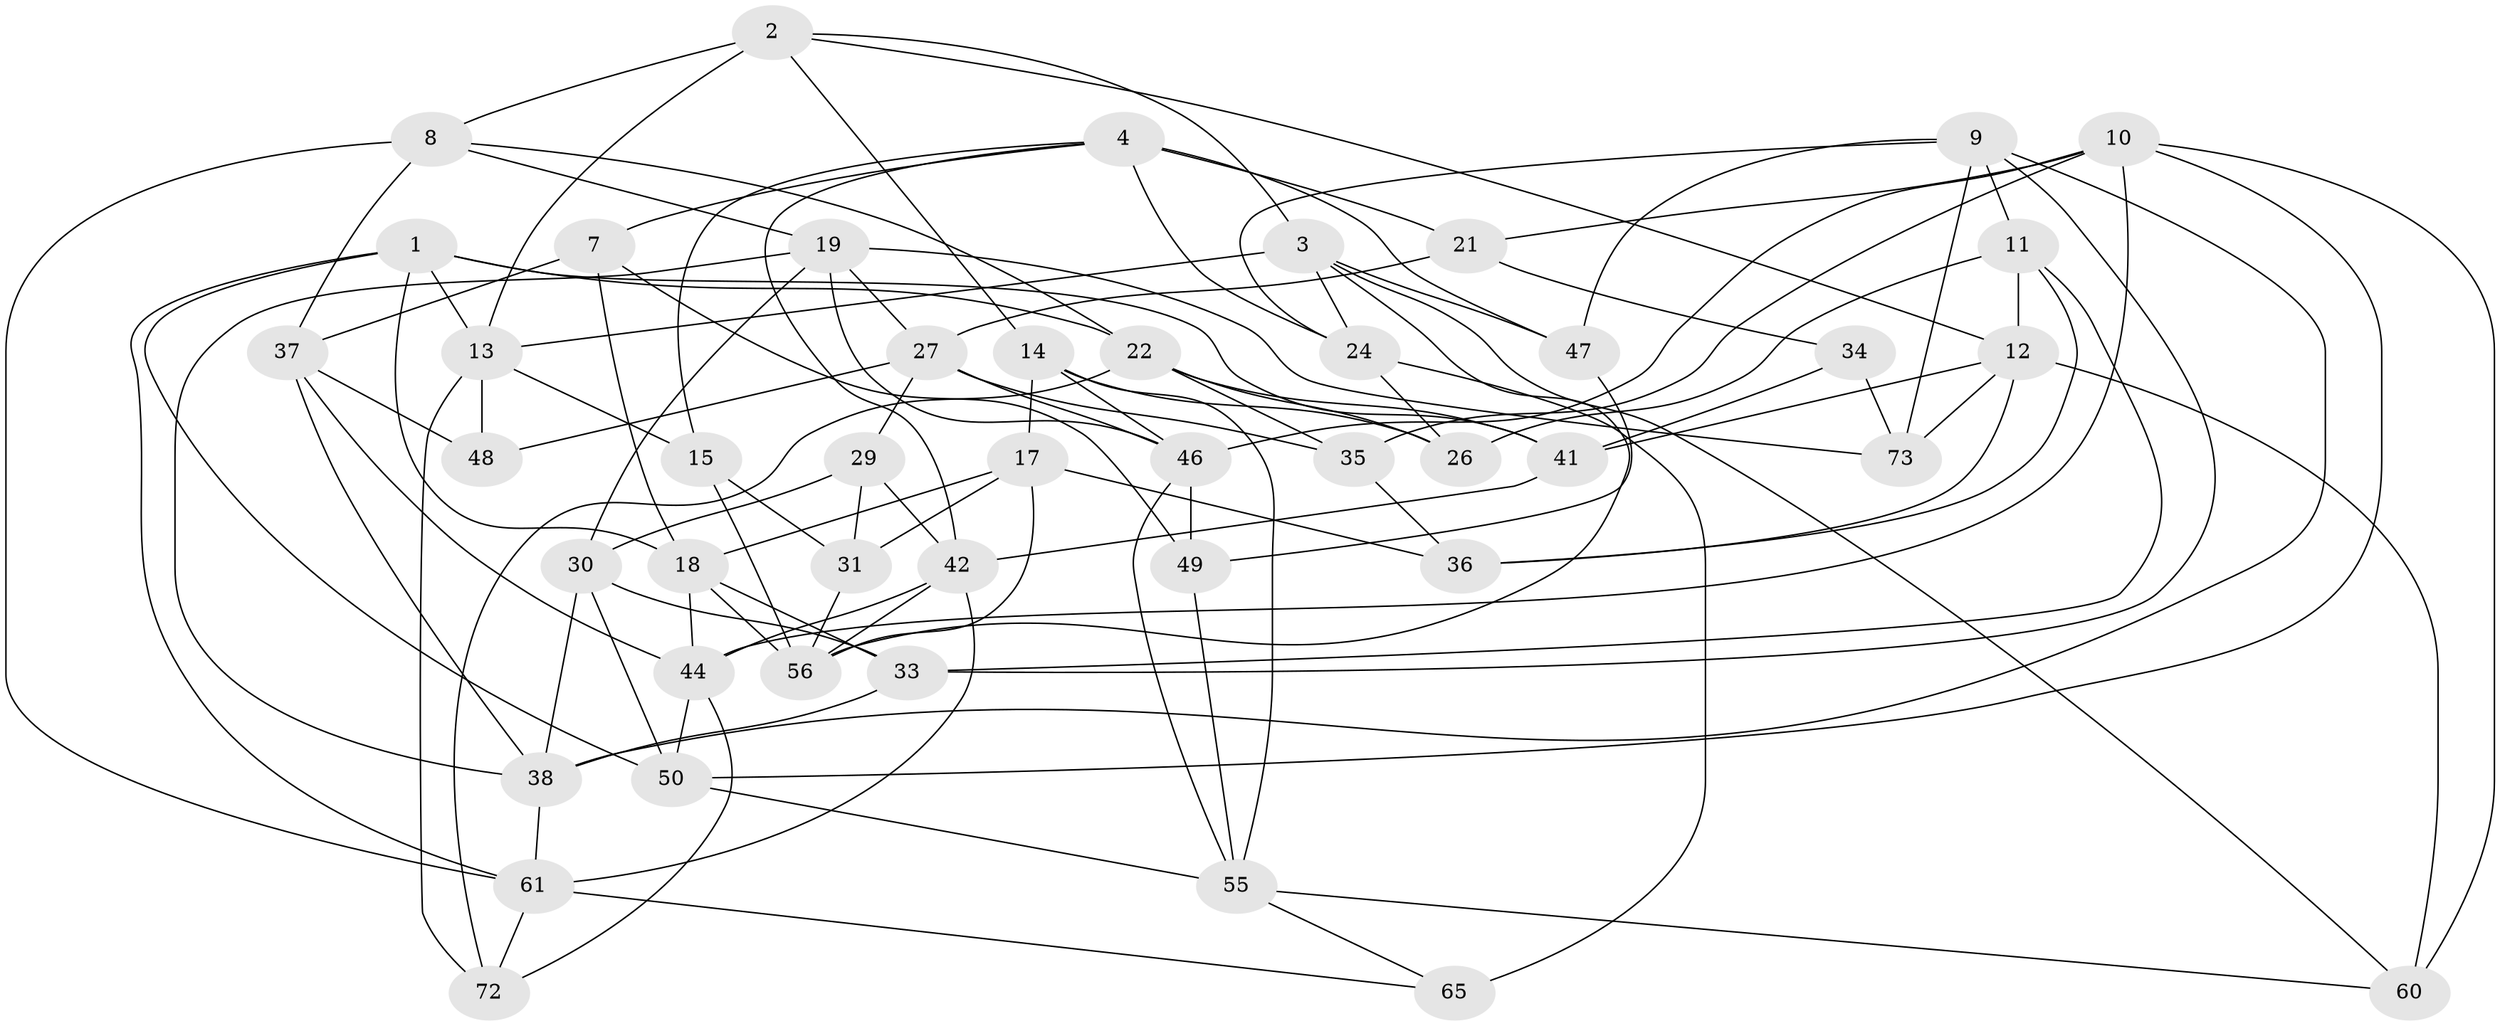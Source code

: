 // Generated by graph-tools (version 1.1) at 2025/52/02/27/25 19:52:31]
// undirected, 45 vertices, 112 edges
graph export_dot {
graph [start="1"]
  node [color=gray90,style=filled];
  1 [super="+62"];
  2 [super="+5"];
  3 [super="+6"];
  4 [super="+20"];
  7;
  8 [super="+28"];
  9 [super="+45"];
  10 [super="+69"];
  11 [super="+39"];
  12 [super="+16"];
  13 [super="+52"];
  14 [super="+32"];
  15;
  17 [super="+23"];
  18 [super="+64"];
  19 [super="+25"];
  21;
  22 [super="+67"];
  24 [super="+59"];
  26;
  27 [super="+57"];
  29;
  30 [super="+40"];
  31;
  33 [super="+58"];
  34;
  35;
  36;
  37 [super="+54"];
  38 [super="+51"];
  41 [super="+70"];
  42 [super="+43"];
  44 [super="+53"];
  46 [super="+71"];
  47;
  48;
  49;
  50 [super="+68"];
  55 [super="+63"];
  56 [super="+74"];
  60;
  61 [super="+66"];
  65;
  72;
  73;
  1 -- 22;
  1 -- 18;
  1 -- 61;
  1 -- 41;
  1 -- 13;
  1 -- 50;
  2 -- 14;
  2 -- 3;
  2 -- 8 [weight=2];
  2 -- 12;
  2 -- 13;
  3 -- 47;
  3 -- 24;
  3 -- 56;
  3 -- 60;
  3 -- 13;
  4 -- 24;
  4 -- 7;
  4 -- 47;
  4 -- 21;
  4 -- 15;
  4 -- 42;
  7 -- 49;
  7 -- 37;
  7 -- 18;
  8 -- 22;
  8 -- 61;
  8 -- 37;
  8 -- 19;
  9 -- 24;
  9 -- 33;
  9 -- 47;
  9 -- 73;
  9 -- 11;
  9 -- 38;
  10 -- 35;
  10 -- 60;
  10 -- 21;
  10 -- 50;
  10 -- 44;
  10 -- 46;
  11 -- 26;
  11 -- 33 [weight=2];
  11 -- 12;
  11 -- 36;
  12 -- 36;
  12 -- 73;
  12 -- 60;
  12 -- 41;
  13 -- 48;
  13 -- 72;
  13 -- 15;
  14 -- 26;
  14 -- 46;
  14 -- 17 [weight=2];
  14 -- 55;
  15 -- 56;
  15 -- 31;
  17 -- 36;
  17 -- 18;
  17 -- 56;
  17 -- 31;
  18 -- 56;
  18 -- 44;
  18 -- 33;
  19 -- 30;
  19 -- 46;
  19 -- 73;
  19 -- 27;
  19 -- 38;
  21 -- 34;
  21 -- 27;
  22 -- 26;
  22 -- 72;
  22 -- 35;
  22 -- 41;
  24 -- 65 [weight=2];
  24 -- 26;
  27 -- 48;
  27 -- 35;
  27 -- 29;
  27 -- 46;
  29 -- 31;
  29 -- 30;
  29 -- 42;
  30 -- 50 [weight=2];
  30 -- 38;
  30 -- 33;
  31 -- 56;
  33 -- 38;
  34 -- 73;
  34 -- 41 [weight=2];
  35 -- 36;
  37 -- 48 [weight=2];
  37 -- 44;
  37 -- 38;
  38 -- 61;
  41 -- 42;
  42 -- 56;
  42 -- 61;
  42 -- 44;
  44 -- 72;
  44 -- 50;
  46 -- 49;
  46 -- 55;
  47 -- 49;
  49 -- 55;
  50 -- 55;
  55 -- 60;
  55 -- 65;
  61 -- 72;
  61 -- 65;
}
